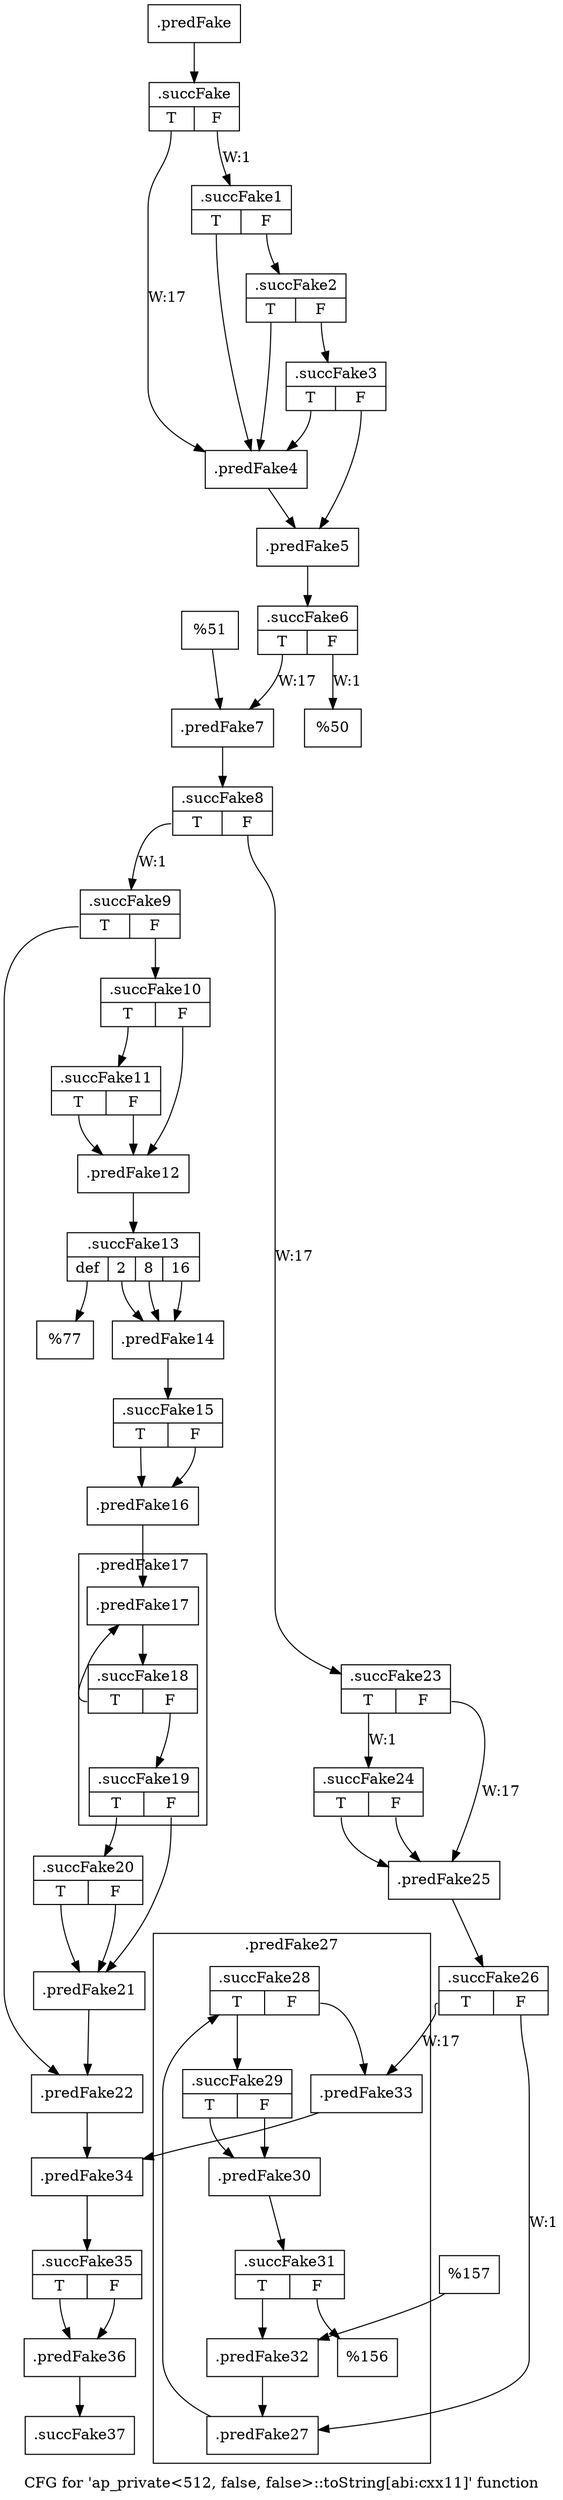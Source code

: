 digraph "CFG for 'ap_private\<512, false, false\>::toString[abi:cxx11]' function" {
	label="CFG for 'ap_private\<512, false, false\>::toString[abi:cxx11]' function";

	Node0x5784ba0 [shape=record,filename="",linenumber="",label="{.predFake}"];
	Node0x5784ba0 -> Node0x60599e0[ callList="" memoryops="" filename="/mnt/xilinx/Vitis_HLS/2021.2/include/etc/ap_private.h" execusionnum="16"];
	Node0x60599e0 [shape=record,filename="/mnt/xilinx/Vitis_HLS/2021.2/include/etc/ap_private.h",linenumber="5959",label="{.succFake|{<s0>T|<s1>F}}"];
	Node0x60599e0:s0 -> Node0x5784de0[label="W:17"];
	Node0x60599e0:s1 -> Node0x6059a30[label="W:1" callList="" memoryops="" filename="/mnt/xilinx/Vitis_HLS/2021.2/include/etc/ap_private.h" execusionnum="0"];
	Node0x6059a30 [shape=record,filename="/mnt/xilinx/Vitis_HLS/2021.2/include/etc/ap_private.h",linenumber="5959",label="{.succFake1|{<s0>T|<s1>F}}"];
	Node0x6059a30:s0 -> Node0x5784de0;
	Node0x6059a30:s1 -> Node0x6059b10[ callList="" memoryops="" filename="/mnt/xilinx/Vitis_HLS/2021.2/include/etc/ap_private.h" execusionnum="0"];
	Node0x6059b10 [shape=record,filename="/mnt/xilinx/Vitis_HLS/2021.2/include/etc/ap_private.h",linenumber="5959",label="{.succFake2|{<s0>T|<s1>F}}"];
	Node0x6059b10:s0 -> Node0x5784de0;
	Node0x6059b10:s1 -> Node0x6059bf0[ callList="" memoryops="" filename="/mnt/xilinx/Vitis_HLS/2021.2/include/etc/ap_private.h" execusionnum="0"];
	Node0x6059bf0 [shape=record,filename="/mnt/xilinx/Vitis_HLS/2021.2/include/etc/ap_private.h",linenumber="5959",label="{.succFake3|{<s0>T|<s1>F}}"];
	Node0x6059bf0:s0 -> Node0x5784de0;
	Node0x6059bf0:s1 -> Node0x5784e30;
	Node0x5784de0 [shape=record,filename="",linenumber="",label="{.predFake4}"];
	Node0x5784de0 -> Node0x5784e30[ callList="" memoryops="" filename="" execusionnum="16"];
	Node0x5784e30 [shape=record,filename="/mnt/xilinx/Vitis_HLS/2021.2/include/etc/ap_private.h",linenumber="5959",label="{.predFake5}"];
	Node0x5784e30 -> Node0x6059ec0[ callList="" memoryops="" filename="/mnt/xilinx/Vitis_HLS/2021.2/include/etc/ap_private.h" execusionnum="16"];
	Node0x6059ec0 [shape=record,filename="/mnt/xilinx/Vitis_HLS/2021.2/include/etc/ap_private.h",linenumber="5959",label="{.succFake6|{<s0>T|<s1>F}}"];
	Node0x6059ec0:s0 -> Node0x5784f70[label="W:17" callList="" memoryops="" filename="/mnt/xilinx/Vitis_HLS/2021.2/include/etc/ap_private.h" execusionnum="16"];
	Node0x6059ec0:s1 -> Node0x5784ed0[label="W:1"];
	Node0x5784ed0 [shape=record,filename="/mnt/xilinx/Vitis_HLS/2021.2/include/etc/ap_private.h",linenumber="5959",label="{%50}"];
	Node0x5784f20 [shape=record,filename="/mnt/xilinx/Vitis_HLS/2021.2/include/etc/ap_private.h",linenumber="5959",label="{%51}"];
	Node0x5784f20 -> Node0x5784f70;
	Node0x5784f70 [shape=record,filename="/mnt/xilinx/Vitis_HLS/2021.2/include/etc/ap_private.h",linenumber="5963",label="{.predFake7}"];
	Node0x5784f70 -> Node0x605a080[ callList="" memoryops="" filename="/mnt/xilinx/Vitis_HLS/2021.2/include/etc/ap_private.h" execusionnum="16"];
	Node0x605a080 [shape=record,filename="/mnt/xilinx/Vitis_HLS/2021.2/include/etc/ap_private.h",linenumber="5965",label="{.succFake8|{<s0>T|<s1>F}}"];
	Node0x605a080:s0 -> Node0x605a130[label="W:1" callList="" memoryops="" filename="/mnt/xilinx/Vitis_HLS/2021.2/include/etc/ap_private.h" execusionnum="0"];
	Node0x605a080:s1 -> Node0x605ad00[label="W:17" callList="" memoryops="" filename="/mnt/xilinx/Vitis_HLS/2021.2/include/etc/ap_private.h" execusionnum="16"];
	Node0x605a130 [shape=record,filename="/mnt/xilinx/Vitis_HLS/2021.2/include/etc/ap_private.h",linenumber="5971",label="{.succFake9|{<s0>T|<s1>F}}"];
	Node0x605a130:s0 -> Node0x5785600[ callList="" memoryops="" filename="/mnt/xilinx/Vitis_HLS/2021.2/include/etc/ap_private.h" execusionnum="0"];
	Node0x605a130:s1 -> Node0x605a2f0[ callList="" memoryops="" filename="/mnt/xilinx/Vitis_HLS/2021.2/include/etc/ap_private.h" execusionnum="0"];
	Node0x605a2f0 [shape=record,filename="/mnt/xilinx/Vitis_HLS/2021.2/include/etc/ap_private.h",linenumber="5977",label="{.succFake10|{<s0>T|<s1>F}}"];
	Node0x605a2f0:s0 -> Node0x605a3d0[ callList="" memoryops="" filename="/mnt/xilinx/Vitis_HLS/2021.2/include/etc/ap_private.h" execusionnum="0"];
	Node0x605a2f0:s1 -> Node0x5785150;
	Node0x605a3d0 [shape=record,filename="/mnt/xilinx/Vitis_HLS/2021.2/include/etc/ap_private.h",linenumber="5977",label="{.succFake11|{<s0>T|<s1>F}}"];
	Node0x605a3d0:s0 -> Node0x5785150[ callList="" memoryops="" filename="/mnt/xilinx/Vitis_HLS/2021.2/include/etc/ap_private.h" execusionnum="0"];
	Node0x605a3d0:s1 -> Node0x5785150;
	Node0x5785150 [shape=record,filename="/mnt/xilinx/Vitis_HLS/2021.2/include/etc/ap_private.h",linenumber="5988",label="{.predFake12}"];
	Node0x5785150 -> Node0x605a1e0[ callList="" memoryops="" filename="/mnt/xilinx/Vitis_HLS/2021.2/include/etc/ap_private.h" execusionnum="0"];
	Node0x605a1e0 [shape=record,filename="/mnt/xilinx/Vitis_HLS/2021.2/include/etc/ap_private.h",linenumber="5988",label="{.succFake13|{<s0>def|<s1>2|<s2>8|<s3>16}}"];
	Node0x605a1e0:s0 -> Node0x5785290;
	Node0x605a1e0:s1 -> Node0x57852e0[ callList="" memoryops="" filename="/mnt/xilinx/Vitis_HLS/2021.2/include/etc/ap_private.h" execusionnum="0"];
	Node0x605a1e0:s2 -> Node0x57852e0[ callList="" memoryops="" filename="/mnt/xilinx/Vitis_HLS/2021.2/include/etc/ap_private.h" execusionnum="0"];
	Node0x605a1e0:s3 -> Node0x57852e0[ callList="" memoryops="" filename="/mnt/xilinx/Vitis_HLS/2021.2/include/etc/ap_private.h" execusionnum="0"];
	Node0x5785290 [shape=record,filename="/mnt/xilinx/Vitis_HLS/2021.2/include/etc/ap_private.h",linenumber="5999",label="{%77}"];
	Node0x57852e0 [shape=record,filename="/mnt/xilinx/Vitis_HLS/2021.2/include/etc/ap_private.h",linenumber="6001",label="{.predFake14}"];
	Node0x57852e0 -> Node0x605a730[ callList="" memoryops="" filename="/mnt/xilinx/Vitis_HLS/2021.2/include/etc/ap_private.h" execusionnum="0"];
	Node0x605a730 [shape=record,filename="/mnt/xilinx/Vitis_HLS/2021.2/include/etc/ap_private.h",linenumber="6003",label="{.succFake15|{<s0>T|<s1>F}}"];
	Node0x605a730:s0 -> Node0x57853d0[ callList="" memoryops="" filename="/mnt/xilinx/Vitis_HLS/2021.2/include/etc/ap_private.h" execusionnum="0"];
	Node0x605a730:s1 -> Node0x57853d0[ callList="" memoryops="" filename="/mnt/xilinx/Vitis_HLS/2021.2/include/etc/ap_private.h" execusionnum="0"];
	Node0x57853d0 [shape=record,filename="/mnt/xilinx/Vitis_HLS/2021.2/include/etc/ap_private.h",linenumber="6003",label="{.predFake16}"];
	Node0x57853d0 -> Node0x5785420[ callList="" memoryops="" filename="/mnt/xilinx/Vitis_HLS/2021.2/include/etc/ap_private.h" execusionnum="0"];
	Node0x605aab0 [shape=record,filename="/mnt/xilinx/Vitis_HLS/2021.2/include/etc/ap_private.h",linenumber="6014",label="{.succFake19|{<s0>T|<s1>F}}"];
	Node0x605aab0:s0 -> Node0x605ab90[ callList="" memoryops="" filename="/mnt/xilinx/Vitis_HLS/2021.2/include/etc/ap_private.h" execusionnum="0"];
	Node0x605aab0:s1 -> Node0x57855b0;
	Node0x605ab90 [shape=record,filename="/mnt/xilinx/Vitis_HLS/2021.2/include/etc/ap_private.h",linenumber="6014",label="{.succFake20|{<s0>T|<s1>F}}"];
	Node0x605ab90:s0 -> Node0x57855b0[ callList="" memoryops="_ZZNK10ap_privateILi512ELb0ELb0EE8toStringB5cxx11EhbE6digits_read:6014" filename="/mnt/xilinx/Vitis_HLS/2021.2/include/etc/ap_private.h" execusionnum="0"];
	Node0x605ab90:s1 -> Node0x57855b0;
	Node0x57855b0 [shape=record,filename="/mnt/xilinx/Vitis_HLS/2021.2/include/etc/ap_private.h",linenumber="6015",label="{.predFake21}"];
	Node0x57855b0 -> Node0x5785600[ callList="" memoryops="" filename="/mnt/xilinx/Vitis_HLS/2021.2/include/etc/ap_private.h" execusionnum="0"];
	Node0x5785600 [shape=record,filename="/mnt/xilinx/Vitis_HLS/2021.2/include/etc/ap_private.h",linenumber="6016",label="{.predFake22}"];
	Node0x5785600 -> Node0x5785b50[ callList="" memoryops="" filename="/mnt/xilinx/Vitis_HLS/2021.2/include/etc/ap_private.h" execusionnum="0"];
	Node0x605ad00 [shape=record,filename="/mnt/xilinx/Vitis_HLS/2021.2/include/etc/ap_private.h",linenumber="6023",label="{.succFake23|{<s0>T|<s1>F}}"];
	Node0x605ad00:s0 -> Node0x605adb0[label="W:1" callList="" memoryops="" filename="/mnt/xilinx/Vitis_HLS/2021.2/include/etc/ap_private.h" execusionnum="0"];
	Node0x605ad00:s1 -> Node0x5785740[label="W:17"];
	Node0x605adb0 [shape=record,filename="/mnt/xilinx/Vitis_HLS/2021.2/include/etc/ap_private.h",linenumber="6023",label="{.succFake24|{<s0>T|<s1>F}}"];
	Node0x605adb0:s0 -> Node0x5785740[ callList="" memoryops="" filename="/mnt/xilinx/Vitis_HLS/2021.2/include/etc/ap_private.h" execusionnum="0"];
	Node0x605adb0:s1 -> Node0x5785740;
	Node0x5785740 [shape=record,filename="/mnt/xilinx/Vitis_HLS/2021.2/include/etc/ap_private.h",linenumber="6033",label="{.predFake25}"];
	Node0x5785740 -> Node0x605b300[ callList="" memoryops="" filename="/mnt/xilinx/Vitis_HLS/2021.2/include/etc/ap_private.h" execusionnum="16"];
	Node0x605b300 [shape=record,filename="/mnt/xilinx/Vitis_HLS/2021.2/include/etc/ap_private.h",linenumber="6033",label="{.succFake26|{<s0>T|<s1>F}}"];
	Node0x605b300:s0 -> Node0x5785b00[label="W:17" callList="" memoryops="" filename="/mnt/xilinx/Vitis_HLS/2021.2/include/etc/ap_private.h" execusionnum="16"];
	Node0x605b300:s1 -> Node0x5785830[label="W:1" callList="" memoryops="" filename="/mnt/xilinx/Vitis_HLS/2021.2/include/etc/ap_private.h" execusionnum="0"];
	Node0x57859c0 [shape=record,filename="/mnt/xilinx/Vitis_HLS/2021.2/include/etc/ap_private.h",linenumber="6042",label="{%156}"];
	Node0x5785a10 [shape=record,filename="/mnt/xilinx/Vitis_HLS/2021.2/include/etc/ap_private.h",linenumber="6042",label="{%157}"];
	Node0x5785a10 -> Node0x5785a60;
	Node0x5785b00 [shape=record,filename="/mnt/xilinx/Vitis_HLS/2021.2/include/etc/ap_private.h",linenumber="6047",label="{.predFake33}"];
	Node0x5785b00 -> Node0x5785b50[ callList="" memoryops="" filename="/mnt/xilinx/Vitis_HLS/2021.2/include/etc/ap_private.h" execusionnum="0"];
	Node0x5785b50 [shape=record,filename="/mnt/xilinx/Vitis_HLS/2021.2/include/etc/ap_private.h",linenumber="6048",label="{.predFake34}"];
	Node0x5785b50 -> Node0x605bae0[ callList="" memoryops="" filename="/mnt/xilinx/Vitis_HLS/2021.2/include/etc/ap_private.h" execusionnum="0"];
	Node0x605bae0 [shape=record,filename="/mnt/xilinx/Vitis_HLS/2021.2/include/etc/ap_private.h",linenumber="6048",label="{.succFake35|{<s0>T|<s1>F}}"];
	Node0x605bae0:s0 -> Node0x5785bf0;
	Node0x605bae0:s1 -> Node0x5785bf0[ callList="" memoryops="" filename="/mnt/xilinx/Vitis_HLS/2021.2/include/etc/ap_private.h" execusionnum="0"];
	Node0x5785bf0 [shape=record,filename="/mnt/xilinx/Vitis_HLS/2021.2/include/etc/ap_private.h",linenumber="6048",label="{.predFake36}"];
	Node0x5785bf0 -> Node0x605bca0[ callList="" memoryops="" filename="/mnt/xilinx/Vitis_HLS/2021.2/include/etc/ap_private.h" execusionnum="0"];
	Node0x605bca0 [shape=record,filename="/mnt/xilinx/Vitis_HLS/2021.2/include/etc/ap_private.h",linenumber="6048",label="{.succFake37}"];
subgraph cluster_0 {
	label=".predFake17";
	tripcount="0";
	invocationtime="-1";

	Node0x5785420 [shape=record,filename="/mnt/xilinx/Vitis_HLS/2021.2/include/etc/ap_private.h",linenumber="6007",label="{.predFake17}"];
	Node0x5785420 -> Node0x605aa00[ callList="" memoryops="" filename="/mnt/xilinx/Vitis_HLS/2021.2/include/etc/ap_private.h" execusionnum="0"];
	Node0x605aa00 [shape=record,filename="/mnt/xilinx/Vitis_HLS/2021.2/include/etc/ap_private.h",linenumber="6007",label="{.succFake18|{<s0>T|<s1>F}}"];
	Node0x605aa00:s0 -> Node0x5785420[ callList="" memoryops="_ZZNK10ap_privateILi512ELb0ELb0EE8toStringB5cxx11EhbE6digits_read:6009" filename="/mnt/xilinx/Vitis_HLS/2021.2/include/etc/ap_private.h" execusionnum="0"];
	Node0x605aa00:s1 -> Node0x605aab0[ callList="" memoryops="" filename="/mnt/xilinx/Vitis_HLS/2021.2/include/etc/ap_private.h" execusionnum="0"];
}
subgraph cluster_1 {
	label=".predFake27";
	tripcount="0";
	invocationtime="1";

	Node0x5785830 [shape=record,filename="/mnt/xilinx/Vitis_HLS/2021.2/include/etc/ap_private.h",linenumber="6036",label="{.predFake27}"];
	Node0x5785830 -> Node0x605b4c0[ callList="" memoryops="" filename="/mnt/xilinx/Vitis_HLS/2021.2/include/etc/ap_private.h" execusionnum="0"];
	Node0x5785920 [shape=record,filename="/mnt/xilinx/Vitis_HLS/2021.2/include/etc/ap_private.h",linenumber="6042",label="{.predFake30}"];
	Node0x5785920 -> Node0x605b760[ callList="" memoryops="" filename="/mnt/xilinx/Vitis_HLS/2021.2/include/etc/ap_private.h" execusionnum="0"];
	Node0x5785a60 [shape=record,filename="/mnt/xilinx/Vitis_HLS/2021.2/include/etc/ap_private.h",linenumber="6043",label="{.predFake32}"];
	Node0x5785a60 -> Node0x5785830[ callList="" memoryops="_ZZNK10ap_privateILi512ELb0ELb0EE8toStringB5cxx11EhbE6digits_read:6043" filename="/mnt/xilinx/Vitis_HLS/2021.2/include/etc/ap_private.h" execusionnum="0"];
	Node0x605b4c0 [shape=record,filename="/mnt/xilinx/Vitis_HLS/2021.2/include/etc/ap_private.h",linenumber="6036",label="{.succFake28|{<s0>T|<s1>F}}"];
	Node0x605b4c0:s0 -> Node0x605b570[ callList="" memoryops="" filename="/mnt/xilinx/Vitis_HLS/2021.2/include/etc/ap_private.h" execusionnum="0"];
	Node0x605b4c0:s1 -> Node0x5785b00[ callList="" memoryops="" filename="" execusionnum="0"];
	Node0x605b570 [shape=record,filename="/mnt/xilinx/Vitis_HLS/2021.2/include/etc/ap_private.h",linenumber="6042",label="{.succFake29|{<s0>T|<s1>F}}"];
	Node0x605b570:s0 -> Node0x5785920[ callList="" memoryops="" filename="" execusionnum="0"];
	Node0x605b570:s1 -> Node0x5785920;
	Node0x605b760 [shape=record,filename="/mnt/xilinx/Vitis_HLS/2021.2/include/etc/ap_private.h",linenumber="6042",label="{.succFake31|{<s0>T|<s1>F}}"];
	Node0x605b760:s0 -> Node0x5785a60[ callList="" memoryops="" filename="/mnt/xilinx/Vitis_HLS/2021.2/include/etc/ap_private.h" execusionnum="0"];
	Node0x605b760:s1 -> Node0x57859c0;
}
}
